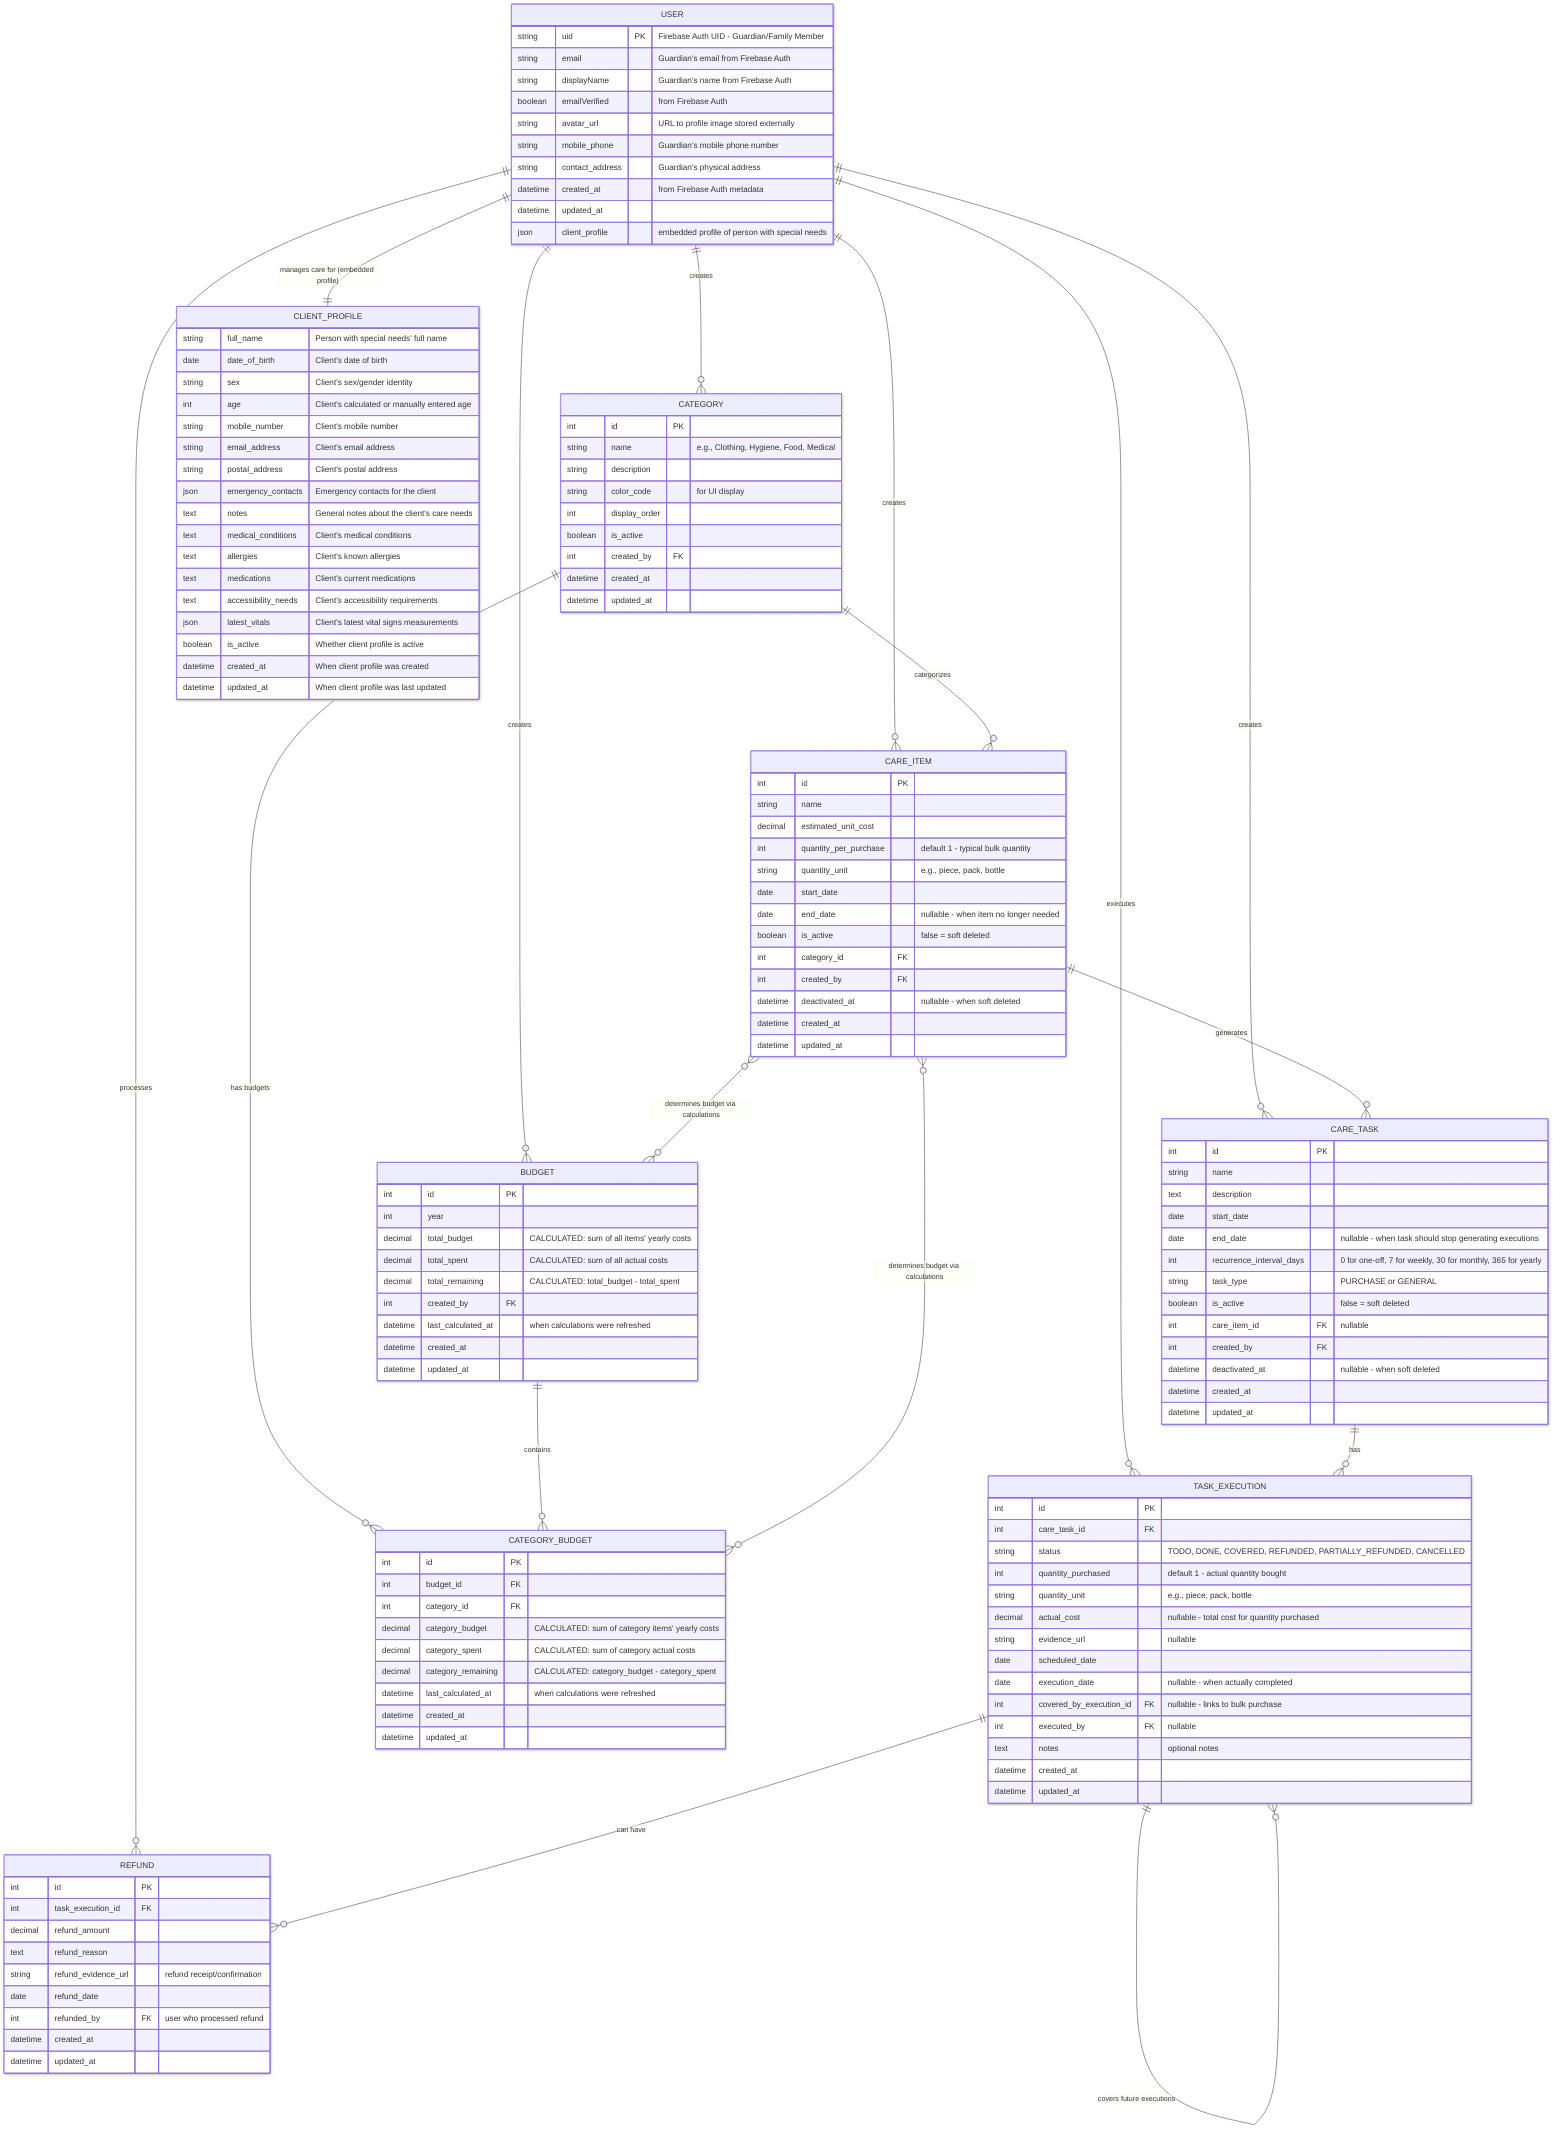 ---
config:
  look: neo
---
erDiagram
    USER {
        string uid PK "Firebase Auth UID - Guardian/Family Member"
        string email "Guardian's email from Firebase Auth"
        string displayName "Guardian's name from Firebase Auth"
        boolean emailVerified "from Firebase Auth"
        string avatar_url "URL to profile image stored externally"
        string mobile_phone "Guardian's mobile phone number"
        string contact_address "Guardian's physical address"
        datetime created_at "from Firebase Auth metadata"
        datetime updated_at
        json client_profile "embedded profile of person with special needs"
    }
    CATEGORY {
        int id PK
        string name "e.g., Clothing, Hygiene, Food, Medical"
        string description
        string color_code "for UI display"
        int display_order
        boolean is_active
        int created_by FK
        datetime created_at
        datetime updated_at
    }
    CARE_ITEM {
        int id PK
        string name
        decimal estimated_unit_cost
        int quantity_per_purchase "default 1 - typical bulk quantity"
        string quantity_unit "e.g., piece, pack, bottle"
        date start_date
        date end_date "nullable - when item no longer needed"
        boolean is_active "false = soft deleted"
        int category_id FK
        int created_by FK
        datetime deactivated_at "nullable - when soft deleted"
        datetime created_at
        datetime updated_at
    }
    CARE_TASK {
        int id PK
        string name
        text description
        date start_date
        date end_date "nullable - when task should stop generating executions"
        int recurrence_interval_days "0 for one-off, 7 for weekly, 30 for monthly, 365 for yearly"
        string task_type "PURCHASE or GENERAL"
        boolean is_active "false = soft deleted"
        int care_item_id FK "nullable"
        int created_by FK
        datetime deactivated_at "nullable - when soft deleted"
        datetime created_at
        datetime updated_at
    }
    TASK_EXECUTION {
        int id PK
        int care_task_id FK
        string status "TODO, DONE, COVERED, REFUNDED, PARTIALLY_REFUNDED, CANCELLED"
        int quantity_purchased "default 1 - actual quantity bought"
        string quantity_unit "e.g., piece, pack, bottle"
        decimal actual_cost "nullable - total cost for quantity purchased"
        string evidence_url "nullable"
        date scheduled_date
        date execution_date "nullable - when actually completed"
        int covered_by_execution_id FK "nullable - links to bulk purchase"
        int executed_by FK "nullable"
        text notes "optional notes"
        datetime created_at
        datetime updated_at
    }
    REFUND {
        int id PK
        int task_execution_id FK
        decimal refund_amount
        text refund_reason
        string refund_evidence_url "refund receipt/confirmation"
        date refund_date
        int refunded_by FK "user who processed refund"
        datetime created_at
        datetime updated_at
    }
    BUDGET {
        int id PK
        int year
        decimal total_budget "CALCULATED: sum of all items' yearly costs"
        decimal total_spent "CALCULATED: sum of all actual costs"
        decimal total_remaining "CALCULATED: total_budget - total_spent"
        int created_by FK
        datetime last_calculated_at "when calculations were refreshed"
        datetime created_at
        datetime updated_at
    }
    CATEGORY_BUDGET {
        int id PK
        int budget_id FK
        int category_id FK
        decimal category_budget "CALCULATED: sum of category items' yearly costs"
        decimal category_spent "CALCULATED: sum of category actual costs"
        decimal category_remaining "CALCULATED: category_budget - category_spent"
        datetime last_calculated_at "when calculations were refreshed"
        datetime created_at
        datetime updated_at
    }
    CLIENT_PROFILE {
        string full_name "Person with special needs' full name"
        date date_of_birth "Client's date of birth"
        string sex "Client's sex/gender identity"
        int age "Client's calculated or manually entered age"
        string mobile_number "Client's mobile number"
        string email_address "Client's email address"
        string postal_address "Client's postal address"
        json emergency_contacts "Emergency contacts for the client"
        text notes "General notes about the client's care needs"
        text medical_conditions "Client's medical conditions"
        text allergies "Client's known allergies"
        text medications "Client's current medications"
        text accessibility_needs "Client's accessibility requirements"
        json latest_vitals "Client's latest vital signs measurements"
        boolean is_active "Whether client profile is active"
        datetime created_at "When client profile was created"
        datetime updated_at "When client profile was last updated"
    }
    USER ||--o{ CATEGORY : "creates"
    USER ||--o{ CARE_ITEM : "creates"
    USER ||--o{ CARE_TASK : "creates"
    USER ||--o{ TASK_EXECUTION : "executes"
    USER ||--o{ BUDGET : "creates"
    USER ||--o{ REFUND : "processes"
    CATEGORY ||--o{ CARE_ITEM : "categorizes"
    CATEGORY ||--o{ CATEGORY_BUDGET : "has budgets"
    BUDGET ||--o{ CATEGORY_BUDGET : "contains"
    CARE_ITEM ||--o{ CARE_TASK : "generates"
    CARE_TASK ||--o{ TASK_EXECUTION : "has"
    TASK_EXECUTION ||--o{ REFUND : "can have"
    TASK_EXECUTION ||--o{ TASK_EXECUTION : "covers future executions"
    CARE_ITEM }o--o{ BUDGET : "determines budget via calculations"
    CARE_ITEM }o--o{ CATEGORY_BUDGET : "determines budget via calculations"
    USER ||--|| CLIENT_PROFILE : "manages care for (embedded profile)"